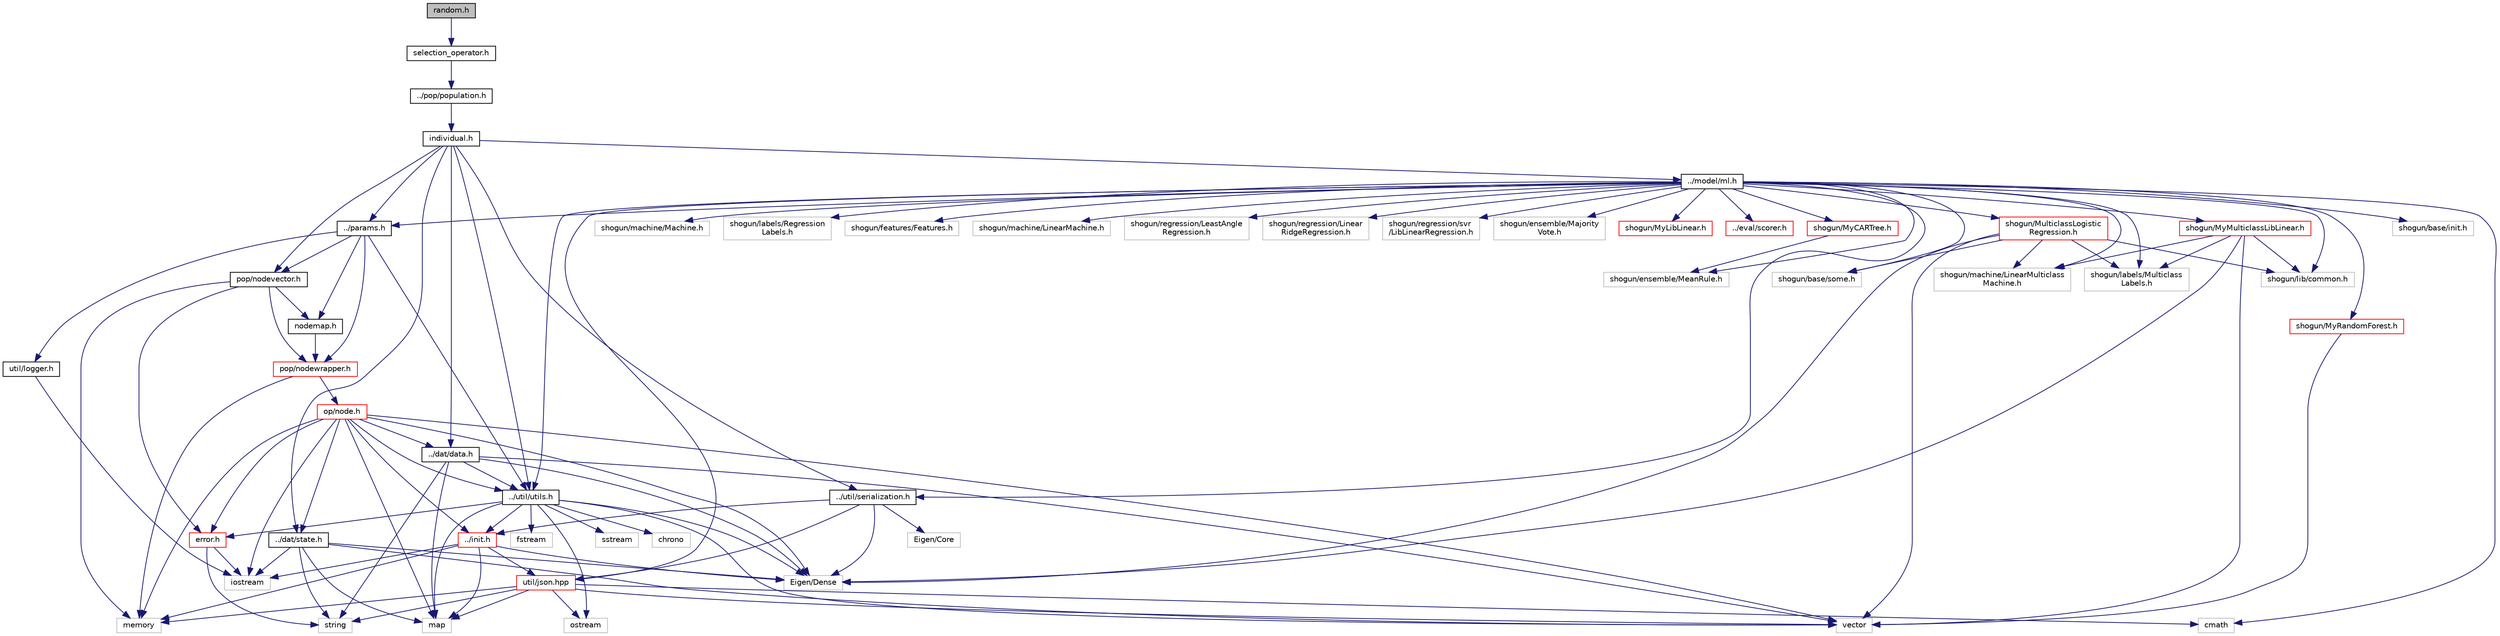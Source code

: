 digraph "random.h"
{
 // LATEX_PDF_SIZE
  edge [fontname="Helvetica",fontsize="10",labelfontname="Helvetica",labelfontsize="10"];
  node [fontname="Helvetica",fontsize="10",shape=record];
  Node1 [label="random.h",height=0.2,width=0.4,color="black", fillcolor="grey75", style="filled", fontcolor="black",tooltip=" "];
  Node1 -> Node2 [color="midnightblue",fontsize="10",style="solid",fontname="Helvetica"];
  Node2 [label="selection_operator.h",height=0.2,width=0.4,color="black", fillcolor="white", style="filled",URL="$dd/d5d/selection__operator_8h.html",tooltip=" "];
  Node2 -> Node3 [color="midnightblue",fontsize="10",style="solid",fontname="Helvetica"];
  Node3 [label="../pop/population.h",height=0.2,width=0.4,color="black", fillcolor="white", style="filled",URL="$d2/d76/population_8h.html",tooltip=" "];
  Node3 -> Node4 [color="midnightblue",fontsize="10",style="solid",fontname="Helvetica"];
  Node4 [label="individual.h",height=0.2,width=0.4,color="black", fillcolor="white", style="filled",URL="$d5/d1f/individual_8h.html",tooltip=" "];
  Node4 -> Node5 [color="midnightblue",fontsize="10",style="solid",fontname="Helvetica"];
  Node5 [label="../dat/state.h",height=0.2,width=0.4,color="black", fillcolor="white", style="filled",URL="$db/d3b/state_8h.html",tooltip=" "];
  Node5 -> Node6 [color="midnightblue",fontsize="10",style="solid",fontname="Helvetica"];
  Node6 [label="string",height=0.2,width=0.4,color="grey75", fillcolor="white", style="filled",tooltip=" "];
  Node5 -> Node7 [color="midnightblue",fontsize="10",style="solid",fontname="Helvetica"];
  Node7 [label="Eigen/Dense",height=0.2,width=0.4,color="grey75", fillcolor="white", style="filled",tooltip=" "];
  Node5 -> Node8 [color="midnightblue",fontsize="10",style="solid",fontname="Helvetica"];
  Node8 [label="vector",height=0.2,width=0.4,color="grey75", fillcolor="white", style="filled",tooltip=" "];
  Node5 -> Node9 [color="midnightblue",fontsize="10",style="solid",fontname="Helvetica"];
  Node9 [label="map",height=0.2,width=0.4,color="grey75", fillcolor="white", style="filled",tooltip=" "];
  Node5 -> Node10 [color="midnightblue",fontsize="10",style="solid",fontname="Helvetica"];
  Node10 [label="iostream",height=0.2,width=0.4,color="grey75", fillcolor="white", style="filled",tooltip=" "];
  Node4 -> Node11 [color="midnightblue",fontsize="10",style="solid",fontname="Helvetica"];
  Node11 [label="../dat/data.h",height=0.2,width=0.4,color="black", fillcolor="white", style="filled",URL="$d2/dbd/data_8h.html",tooltip=" "];
  Node11 -> Node6 [color="midnightblue",fontsize="10",style="solid",fontname="Helvetica"];
  Node11 -> Node7 [color="midnightblue",fontsize="10",style="solid",fontname="Helvetica"];
  Node11 -> Node8 [color="midnightblue",fontsize="10",style="solid",fontname="Helvetica"];
  Node11 -> Node9 [color="midnightblue",fontsize="10",style="solid",fontname="Helvetica"];
  Node11 -> Node12 [color="midnightblue",fontsize="10",style="solid",fontname="Helvetica"];
  Node12 [label="../util/utils.h",height=0.2,width=0.4,color="black", fillcolor="white", style="filled",URL="$d5/d60/utils_8h.html",tooltip=" "];
  Node12 -> Node7 [color="midnightblue",fontsize="10",style="solid",fontname="Helvetica"];
  Node12 -> Node8 [color="midnightblue",fontsize="10",style="solid",fontname="Helvetica"];
  Node12 -> Node13 [color="midnightblue",fontsize="10",style="solid",fontname="Helvetica"];
  Node13 [label="fstream",height=0.2,width=0.4,color="grey75", fillcolor="white", style="filled",tooltip=" "];
  Node12 -> Node14 [color="midnightblue",fontsize="10",style="solid",fontname="Helvetica"];
  Node14 [label="sstream",height=0.2,width=0.4,color="grey75", fillcolor="white", style="filled",tooltip=" "];
  Node12 -> Node15 [color="midnightblue",fontsize="10",style="solid",fontname="Helvetica"];
  Node15 [label="chrono",height=0.2,width=0.4,color="grey75", fillcolor="white", style="filled",tooltip=" "];
  Node12 -> Node16 [color="midnightblue",fontsize="10",style="solid",fontname="Helvetica"];
  Node16 [label="ostream",height=0.2,width=0.4,color="grey75", fillcolor="white", style="filled",tooltip=" "];
  Node12 -> Node9 [color="midnightblue",fontsize="10",style="solid",fontname="Helvetica"];
  Node12 -> Node17 [color="midnightblue",fontsize="10",style="solid",fontname="Helvetica"];
  Node17 [label="../init.h",height=0.2,width=0.4,color="red", fillcolor="white", style="filled",URL="$d8/dc0/init_8h.html",tooltip=" "];
  Node17 -> Node7 [color="midnightblue",fontsize="10",style="solid",fontname="Helvetica"];
  Node17 -> Node18 [color="midnightblue",fontsize="10",style="solid",fontname="Helvetica"];
  Node18 [label="memory",height=0.2,width=0.4,color="grey75", fillcolor="white", style="filled",tooltip=" "];
  Node17 -> Node10 [color="midnightblue",fontsize="10",style="solid",fontname="Helvetica"];
  Node17 -> Node9 [color="midnightblue",fontsize="10",style="solid",fontname="Helvetica"];
  Node17 -> Node20 [color="midnightblue",fontsize="10",style="solid",fontname="Helvetica"];
  Node20 [label="util/json.hpp",height=0.2,width=0.4,color="red", fillcolor="white", style="filled",URL="$d5/db8/json_8hpp.html",tooltip=" "];
  Node20 -> Node18 [color="midnightblue",fontsize="10",style="solid",fontname="Helvetica"];
  Node20 -> Node6 [color="midnightblue",fontsize="10",style="solid",fontname="Helvetica"];
  Node20 -> Node8 [color="midnightblue",fontsize="10",style="solid",fontname="Helvetica"];
  Node20 -> Node9 [color="midnightblue",fontsize="10",style="solid",fontname="Helvetica"];
  Node20 -> Node40 [color="midnightblue",fontsize="10",style="solid",fontname="Helvetica"];
  Node40 [label="cmath",height=0.2,width=0.4,color="grey75", fillcolor="white", style="filled",tooltip=" "];
  Node20 -> Node16 [color="midnightblue",fontsize="10",style="solid",fontname="Helvetica"];
  Node12 -> Node47 [color="midnightblue",fontsize="10",style="solid",fontname="Helvetica"];
  Node47 [label="error.h",height=0.2,width=0.4,color="red", fillcolor="white", style="filled",URL="$da/d41/error_8h.html",tooltip=" "];
  Node47 -> Node6 [color="midnightblue",fontsize="10",style="solid",fontname="Helvetica"];
  Node47 -> Node10 [color="midnightblue",fontsize="10",style="solid",fontname="Helvetica"];
  Node4 -> Node49 [color="midnightblue",fontsize="10",style="solid",fontname="Helvetica"];
  Node49 [label="../params.h",height=0.2,width=0.4,color="black", fillcolor="white", style="filled",URL="$da/d33/params_8h.html",tooltip=" "];
  Node49 -> Node50 [color="midnightblue",fontsize="10",style="solid",fontname="Helvetica"];
  Node50 [label="pop/nodewrapper.h",height=0.2,width=0.4,color="red", fillcolor="white", style="filled",URL="$d1/dc6/nodewrapper_8h.html",tooltip=" "];
  Node50 -> Node18 [color="midnightblue",fontsize="10",style="solid",fontname="Helvetica"];
  Node50 -> Node51 [color="midnightblue",fontsize="10",style="solid",fontname="Helvetica"];
  Node51 [label="op/node.h",height=0.2,width=0.4,color="red", fillcolor="white", style="filled",URL="$d1/d77/node_8h.html",tooltip=" "];
  Node51 -> Node9 [color="midnightblue",fontsize="10",style="solid",fontname="Helvetica"];
  Node51 -> Node18 [color="midnightblue",fontsize="10",style="solid",fontname="Helvetica"];
  Node51 -> Node8 [color="midnightblue",fontsize="10",style="solid",fontname="Helvetica"];
  Node51 -> Node10 [color="midnightblue",fontsize="10",style="solid",fontname="Helvetica"];
  Node51 -> Node7 [color="midnightblue",fontsize="10",style="solid",fontname="Helvetica"];
  Node51 -> Node17 [color="midnightblue",fontsize="10",style="solid",fontname="Helvetica"];
  Node51 -> Node5 [color="midnightblue",fontsize="10",style="solid",fontname="Helvetica"];
  Node51 -> Node11 [color="midnightblue",fontsize="10",style="solid",fontname="Helvetica"];
  Node51 -> Node47 [color="midnightblue",fontsize="10",style="solid",fontname="Helvetica"];
  Node51 -> Node12 [color="midnightblue",fontsize="10",style="solid",fontname="Helvetica"];
  Node49 -> Node103 [color="midnightblue",fontsize="10",style="solid",fontname="Helvetica"];
  Node103 [label="pop/nodevector.h",height=0.2,width=0.4,color="black", fillcolor="white", style="filled",URL="$da/dbc/nodevector_8h.html",tooltip=" "];
  Node103 -> Node18 [color="midnightblue",fontsize="10",style="solid",fontname="Helvetica"];
  Node103 -> Node50 [color="midnightblue",fontsize="10",style="solid",fontname="Helvetica"];
  Node103 -> Node104 [color="midnightblue",fontsize="10",style="solid",fontname="Helvetica"];
  Node104 [label="nodemap.h",height=0.2,width=0.4,color="black", fillcolor="white", style="filled",URL="$d2/da0/nodemap_8h.html",tooltip=" "];
  Node104 -> Node50 [color="midnightblue",fontsize="10",style="solid",fontname="Helvetica"];
  Node103 -> Node47 [color="midnightblue",fontsize="10",style="solid",fontname="Helvetica"];
  Node49 -> Node105 [color="midnightblue",fontsize="10",style="solid",fontname="Helvetica"];
  Node105 [label="util/logger.h",height=0.2,width=0.4,color="black", fillcolor="white", style="filled",URL="$d1/d8c/logger_8h.html",tooltip=" "];
  Node105 -> Node10 [color="midnightblue",fontsize="10",style="solid",fontname="Helvetica"];
  Node49 -> Node12 [color="midnightblue",fontsize="10",style="solid",fontname="Helvetica"];
  Node49 -> Node104 [color="midnightblue",fontsize="10",style="solid",fontname="Helvetica"];
  Node4 -> Node106 [color="midnightblue",fontsize="10",style="solid",fontname="Helvetica"];
  Node106 [label="../model/ml.h",height=0.2,width=0.4,color="black", fillcolor="white", style="filled",URL="$d7/d60/ml_8h.html",tooltip=" "];
  Node106 -> Node107 [color="midnightblue",fontsize="10",style="solid",fontname="Helvetica"];
  Node107 [label="shogun/base/some.h",height=0.2,width=0.4,color="grey75", fillcolor="white", style="filled",tooltip=" "];
  Node106 -> Node108 [color="midnightblue",fontsize="10",style="solid",fontname="Helvetica"];
  Node108 [label="shogun/base/init.h",height=0.2,width=0.4,color="grey75", fillcolor="white", style="filled",tooltip=" "];
  Node106 -> Node109 [color="midnightblue",fontsize="10",style="solid",fontname="Helvetica"];
  Node109 [label="shogun/machine/Machine.h",height=0.2,width=0.4,color="grey75", fillcolor="white", style="filled",tooltip=" "];
  Node106 -> Node110 [color="midnightblue",fontsize="10",style="solid",fontname="Helvetica"];
  Node110 [label="shogun/lib/common.h",height=0.2,width=0.4,color="grey75", fillcolor="white", style="filled",tooltip=" "];
  Node106 -> Node111 [color="midnightblue",fontsize="10",style="solid",fontname="Helvetica"];
  Node111 [label="shogun/labels/Regression\lLabels.h",height=0.2,width=0.4,color="grey75", fillcolor="white", style="filled",tooltip=" "];
  Node106 -> Node112 [color="midnightblue",fontsize="10",style="solid",fontname="Helvetica"];
  Node112 [label="shogun/labels/Multiclass\lLabels.h",height=0.2,width=0.4,color="grey75", fillcolor="white", style="filled",tooltip=" "];
  Node106 -> Node113 [color="midnightblue",fontsize="10",style="solid",fontname="Helvetica"];
  Node113 [label="shogun/features/Features.h",height=0.2,width=0.4,color="grey75", fillcolor="white", style="filled",tooltip=" "];
  Node106 -> Node114 [color="midnightblue",fontsize="10",style="solid",fontname="Helvetica"];
  Node114 [label="shogun/machine/LinearMachine.h",height=0.2,width=0.4,color="grey75", fillcolor="white", style="filled",tooltip=" "];
  Node106 -> Node115 [color="midnightblue",fontsize="10",style="solid",fontname="Helvetica"];
  Node115 [label="shogun/regression/LeastAngle\lRegression.h",height=0.2,width=0.4,color="grey75", fillcolor="white", style="filled",tooltip=" "];
  Node106 -> Node116 [color="midnightblue",fontsize="10",style="solid",fontname="Helvetica"];
  Node116 [label="shogun/regression/Linear\lRidgeRegression.h",height=0.2,width=0.4,color="grey75", fillcolor="white", style="filled",tooltip=" "];
  Node106 -> Node117 [color="midnightblue",fontsize="10",style="solid",fontname="Helvetica"];
  Node117 [label="shogun/regression/svr\l/LibLinearRegression.h",height=0.2,width=0.4,color="grey75", fillcolor="white", style="filled",tooltip=" "];
  Node106 -> Node118 [color="midnightblue",fontsize="10",style="solid",fontname="Helvetica"];
  Node118 [label="shogun/ensemble/MeanRule.h",height=0.2,width=0.4,color="grey75", fillcolor="white", style="filled",tooltip=" "];
  Node106 -> Node119 [color="midnightblue",fontsize="10",style="solid",fontname="Helvetica"];
  Node119 [label="shogun/ensemble/Majority\lVote.h",height=0.2,width=0.4,color="grey75", fillcolor="white", style="filled",tooltip=" "];
  Node106 -> Node120 [color="midnightblue",fontsize="10",style="solid",fontname="Helvetica"];
  Node120 [label="shogun/machine/LinearMulticlass\lMachine.h",height=0.2,width=0.4,color="grey75", fillcolor="white", style="filled",tooltip=" "];
  Node106 -> Node40 [color="midnightblue",fontsize="10",style="solid",fontname="Helvetica"];
  Node106 -> Node121 [color="midnightblue",fontsize="10",style="solid",fontname="Helvetica"];
  Node121 [label="shogun/MyCARTree.h",height=0.2,width=0.4,color="red", fillcolor="white", style="filled",URL="$d0/d7f/MyCARTree_8h.html",tooltip=" "];
  Node121 -> Node118 [color="midnightblue",fontsize="10",style="solid",fontname="Helvetica"];
  Node106 -> Node128 [color="midnightblue",fontsize="10",style="solid",fontname="Helvetica"];
  Node128 [label="shogun/MulticlassLogistic\lRegression.h",height=0.2,width=0.4,color="red", fillcolor="white", style="filled",URL="$d4/dcc/MulticlassLogisticRegression_8h.html",tooltip=" "];
  Node128 -> Node110 [color="midnightblue",fontsize="10",style="solid",fontname="Helvetica"];
  Node128 -> Node120 [color="midnightblue",fontsize="10",style="solid",fontname="Helvetica"];
  Node128 -> Node112 [color="midnightblue",fontsize="10",style="solid",fontname="Helvetica"];
  Node128 -> Node8 [color="midnightblue",fontsize="10",style="solid",fontname="Helvetica"];
  Node128 -> Node7 [color="midnightblue",fontsize="10",style="solid",fontname="Helvetica"];
  Node128 -> Node107 [color="midnightblue",fontsize="10",style="solid",fontname="Helvetica"];
  Node106 -> Node133 [color="midnightblue",fontsize="10",style="solid",fontname="Helvetica"];
  Node133 [label="shogun/MyMulticlassLibLinear.h",height=0.2,width=0.4,color="red", fillcolor="white", style="filled",URL="$d0/d5c/MyMulticlassLibLinear_8h.html",tooltip=" "];
  Node133 -> Node110 [color="midnightblue",fontsize="10",style="solid",fontname="Helvetica"];
  Node133 -> Node120 [color="midnightblue",fontsize="10",style="solid",fontname="Helvetica"];
  Node133 -> Node112 [color="midnightblue",fontsize="10",style="solid",fontname="Helvetica"];
  Node133 -> Node8 [color="midnightblue",fontsize="10",style="solid",fontname="Helvetica"];
  Node133 -> Node7 [color="midnightblue",fontsize="10",style="solid",fontname="Helvetica"];
  Node106 -> Node137 [color="midnightblue",fontsize="10",style="solid",fontname="Helvetica"];
  Node137 [label="shogun/MyLibLinear.h",height=0.2,width=0.4,color="red", fillcolor="white", style="filled",URL="$de/db3/MyLibLinear_8h.html",tooltip=" "];
  Node106 -> Node139 [color="midnightblue",fontsize="10",style="solid",fontname="Helvetica"];
  Node139 [label="shogun/MyRandomForest.h",height=0.2,width=0.4,color="red", fillcolor="white", style="filled",URL="$d8/d37/MyRandomForest_8h.html",tooltip=" "];
  Node139 -> Node8 [color="midnightblue",fontsize="10",style="solid",fontname="Helvetica"];
  Node106 -> Node49 [color="midnightblue",fontsize="10",style="solid",fontname="Helvetica"];
  Node106 -> Node141 [color="midnightblue",fontsize="10",style="solid",fontname="Helvetica"];
  Node141 [label="../eval/scorer.h",height=0.2,width=0.4,color="red", fillcolor="white", style="filled",URL="$da/d3b/scorer_8h.html",tooltip=" "];
  Node106 -> Node12 [color="midnightblue",fontsize="10",style="solid",fontname="Helvetica"];
  Node106 -> Node20 [color="midnightblue",fontsize="10",style="solid",fontname="Helvetica"];
  Node106 -> Node145 [color="midnightblue",fontsize="10",style="solid",fontname="Helvetica"];
  Node145 [label="../util/serialization.h",height=0.2,width=0.4,color="black", fillcolor="white", style="filled",URL="$dd/d50/serialization_8h.html",tooltip=" "];
  Node145 -> Node7 [color="midnightblue",fontsize="10",style="solid",fontname="Helvetica"];
  Node145 -> Node146 [color="midnightblue",fontsize="10",style="solid",fontname="Helvetica"];
  Node146 [label="Eigen/Core",height=0.2,width=0.4,color="grey75", fillcolor="white", style="filled",tooltip=" "];
  Node145 -> Node17 [color="midnightblue",fontsize="10",style="solid",fontname="Helvetica"];
  Node145 -> Node20 [color="midnightblue",fontsize="10",style="solid",fontname="Helvetica"];
  Node4 -> Node12 [color="midnightblue",fontsize="10",style="solid",fontname="Helvetica"];
  Node4 -> Node145 [color="midnightblue",fontsize="10",style="solid",fontname="Helvetica"];
  Node4 -> Node103 [color="midnightblue",fontsize="10",style="solid",fontname="Helvetica"];
}
